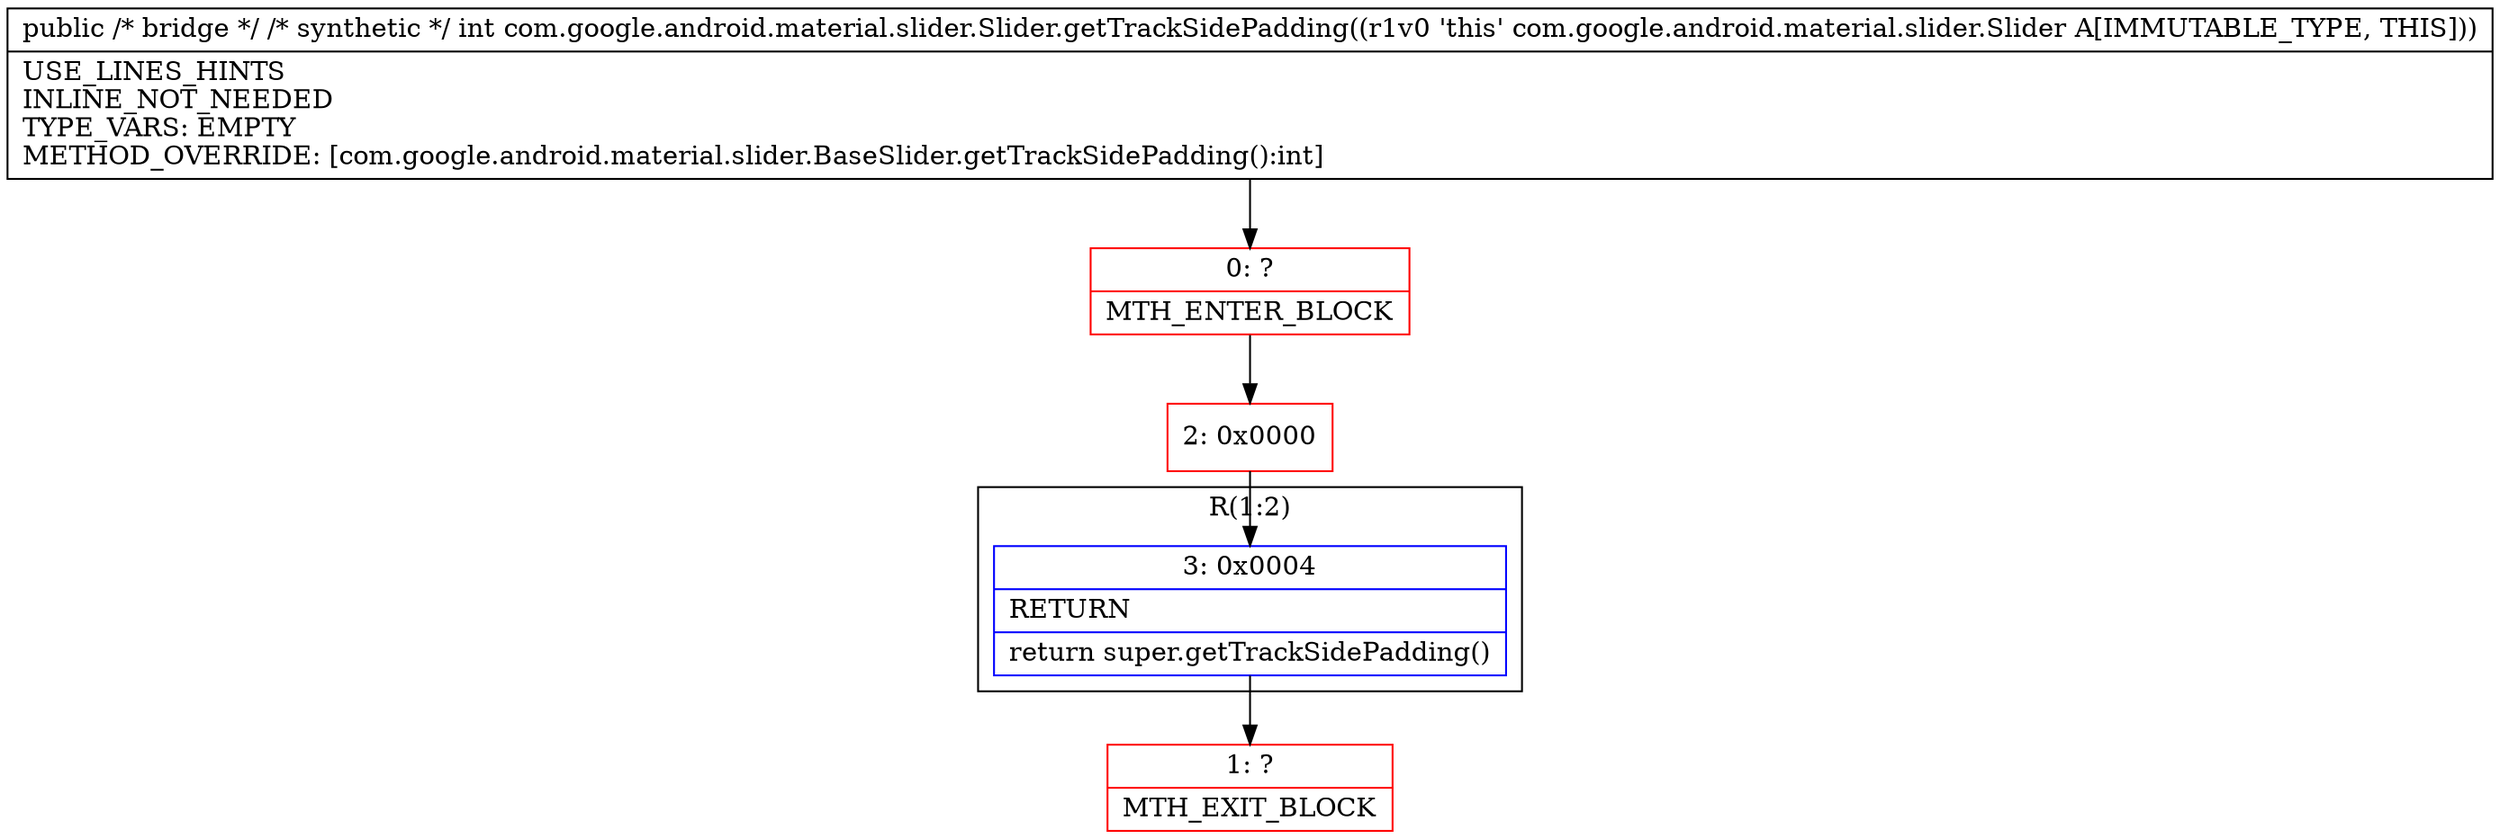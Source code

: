 digraph "CFG forcom.google.android.material.slider.Slider.getTrackSidePadding()I" {
subgraph cluster_Region_547853405 {
label = "R(1:2)";
node [shape=record,color=blue];
Node_3 [shape=record,label="{3\:\ 0x0004|RETURN\l|return super.getTrackSidePadding()\l}"];
}
Node_0 [shape=record,color=red,label="{0\:\ ?|MTH_ENTER_BLOCK\l}"];
Node_2 [shape=record,color=red,label="{2\:\ 0x0000}"];
Node_1 [shape=record,color=red,label="{1\:\ ?|MTH_EXIT_BLOCK\l}"];
MethodNode[shape=record,label="{public \/* bridge *\/ \/* synthetic *\/ int com.google.android.material.slider.Slider.getTrackSidePadding((r1v0 'this' com.google.android.material.slider.Slider A[IMMUTABLE_TYPE, THIS]))  | USE_LINES_HINTS\lINLINE_NOT_NEEDED\lTYPE_VARS: EMPTY\lMETHOD_OVERRIDE: [com.google.android.material.slider.BaseSlider.getTrackSidePadding():int]\l}"];
MethodNode -> Node_0;Node_3 -> Node_1;
Node_0 -> Node_2;
Node_2 -> Node_3;
}

